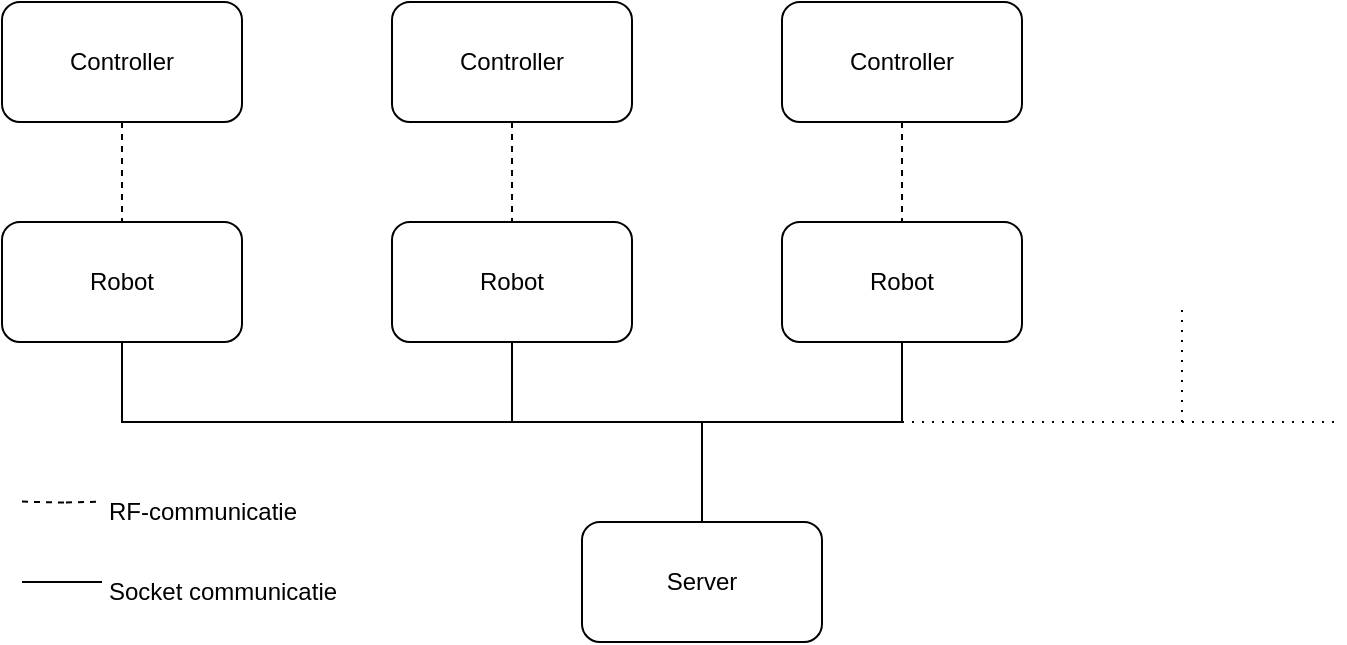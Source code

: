 <mxfile version="20.2.3" type="device"><diagram id="tfPWugC8TDeRj9DQnm0d" name="Page-1"><mxGraphModel dx="816" dy="724" grid="1" gridSize="10" guides="1" tooltips="1" connect="1" arrows="1" fold="1" page="1" pageScale="1" pageWidth="850" pageHeight="1100" math="0" shadow="0"><root><mxCell id="0"/><mxCell id="1" parent="0"/><mxCell id="XtCxdY7G7SQx9IpUzwO9-9" style="edgeStyle=orthogonalEdgeStyle;rounded=0;orthogonalLoop=1;jettySize=auto;html=1;entryX=0.5;entryY=0;entryDx=0;entryDy=0;endArrow=none;endFill=0;" edge="1" parent="1" source="XtCxdY7G7SQx9IpUzwO9-1" target="XtCxdY7G7SQx9IpUzwO9-8"><mxGeometry relative="1" as="geometry"><Array as="points"><mxPoint x="70" y="220"/><mxPoint x="360" y="220"/></Array></mxGeometry></mxCell><mxCell id="XtCxdY7G7SQx9IpUzwO9-1" value="Robot" style="rounded=1;whiteSpace=wrap;html=1;" vertex="1" parent="1"><mxGeometry x="10" y="120" width="120" height="60" as="geometry"/></mxCell><mxCell id="XtCxdY7G7SQx9IpUzwO9-10" style="edgeStyle=orthogonalEdgeStyle;rounded=0;orthogonalLoop=1;jettySize=auto;html=1;entryX=0.5;entryY=0;entryDx=0;entryDy=0;endArrow=none;endFill=0;" edge="1" parent="1" source="XtCxdY7G7SQx9IpUzwO9-2" target="XtCxdY7G7SQx9IpUzwO9-8"><mxGeometry relative="1" as="geometry"><Array as="points"><mxPoint x="265" y="220"/><mxPoint x="360" y="220"/></Array></mxGeometry></mxCell><mxCell id="XtCxdY7G7SQx9IpUzwO9-2" value="Robot" style="rounded=1;whiteSpace=wrap;html=1;" vertex="1" parent="1"><mxGeometry x="205" y="120" width="120" height="60" as="geometry"/></mxCell><mxCell id="XtCxdY7G7SQx9IpUzwO9-11" style="edgeStyle=orthogonalEdgeStyle;rounded=0;orthogonalLoop=1;jettySize=auto;html=1;endArrow=none;endFill=0;" edge="1" parent="1" source="XtCxdY7G7SQx9IpUzwO9-3" target="XtCxdY7G7SQx9IpUzwO9-8"><mxGeometry relative="1" as="geometry"><Array as="points"><mxPoint x="460" y="220"/><mxPoint x="360" y="220"/></Array></mxGeometry></mxCell><mxCell id="XtCxdY7G7SQx9IpUzwO9-3" value="Robot" style="rounded=1;whiteSpace=wrap;html=1;" vertex="1" parent="1"><mxGeometry x="400" y="120" width="120" height="60" as="geometry"/></mxCell><mxCell id="XtCxdY7G7SQx9IpUzwO9-13" style="edgeStyle=orthogonalEdgeStyle;rounded=0;orthogonalLoop=1;jettySize=auto;html=1;entryX=0.5;entryY=0;entryDx=0;entryDy=0;dashed=1;endArrow=none;endFill=0;" edge="1" parent="1" source="XtCxdY7G7SQx9IpUzwO9-5" target="XtCxdY7G7SQx9IpUzwO9-1"><mxGeometry relative="1" as="geometry"/></mxCell><mxCell id="XtCxdY7G7SQx9IpUzwO9-5" value="Controller" style="rounded=1;whiteSpace=wrap;html=1;" vertex="1" parent="1"><mxGeometry x="10" y="10" width="120" height="60" as="geometry"/></mxCell><mxCell id="XtCxdY7G7SQx9IpUzwO9-14" style="edgeStyle=orthogonalEdgeStyle;rounded=0;orthogonalLoop=1;jettySize=auto;html=1;entryX=0.5;entryY=0;entryDx=0;entryDy=0;dashed=1;endArrow=none;endFill=0;" edge="1" parent="1" source="XtCxdY7G7SQx9IpUzwO9-6" target="XtCxdY7G7SQx9IpUzwO9-2"><mxGeometry relative="1" as="geometry"/></mxCell><mxCell id="XtCxdY7G7SQx9IpUzwO9-6" value="Controller" style="rounded=1;whiteSpace=wrap;html=1;" vertex="1" parent="1"><mxGeometry x="205" y="10" width="120" height="60" as="geometry"/></mxCell><mxCell id="XtCxdY7G7SQx9IpUzwO9-15" style="edgeStyle=orthogonalEdgeStyle;rounded=0;orthogonalLoop=1;jettySize=auto;html=1;entryX=0.5;entryY=0;entryDx=0;entryDy=0;dashed=1;endArrow=none;endFill=0;" edge="1" parent="1" source="XtCxdY7G7SQx9IpUzwO9-7" target="XtCxdY7G7SQx9IpUzwO9-3"><mxGeometry relative="1" as="geometry"/></mxCell><mxCell id="XtCxdY7G7SQx9IpUzwO9-7" value="Controller" style="rounded=1;whiteSpace=wrap;html=1;" vertex="1" parent="1"><mxGeometry x="400" y="10" width="120" height="60" as="geometry"/></mxCell><mxCell id="XtCxdY7G7SQx9IpUzwO9-12" style="edgeStyle=orthogonalEdgeStyle;rounded=0;orthogonalLoop=1;jettySize=auto;html=1;endArrow=none;endFill=0;dashed=1;dashPattern=1 4;" edge="1" parent="1" source="XtCxdY7G7SQx9IpUzwO9-8"><mxGeometry relative="1" as="geometry"><mxPoint x="600" y="160" as="targetPoint"/><Array as="points"><mxPoint x="360" y="220"/><mxPoint x="600" y="220"/><mxPoint x="600" y="160"/></Array></mxGeometry></mxCell><mxCell id="XtCxdY7G7SQx9IpUzwO9-16" style="edgeStyle=orthogonalEdgeStyle;rounded=0;orthogonalLoop=1;jettySize=auto;html=1;dashed=1;dashPattern=1 4;endArrow=none;endFill=0;" edge="1" parent="1" source="XtCxdY7G7SQx9IpUzwO9-8"><mxGeometry relative="1" as="geometry"><mxPoint x="680" y="220" as="targetPoint"/><Array as="points"><mxPoint x="360" y="220"/></Array></mxGeometry></mxCell><mxCell id="XtCxdY7G7SQx9IpUzwO9-8" value="Server" style="rounded=1;whiteSpace=wrap;html=1;" vertex="1" parent="1"><mxGeometry x="300" y="270" width="120" height="60" as="geometry"/></mxCell><mxCell id="XtCxdY7G7SQx9IpUzwO9-19" style="edgeStyle=orthogonalEdgeStyle;rounded=0;orthogonalLoop=1;jettySize=auto;html=1;dashed=1;endArrow=none;endFill=0;" edge="1" parent="1"><mxGeometry relative="1" as="geometry"><mxPoint x="20" y="259.81" as="sourcePoint"/><mxPoint x="60" y="259.81" as="targetPoint"/></mxGeometry></mxCell><mxCell id="XtCxdY7G7SQx9IpUzwO9-20" value="" style="endArrow=none;html=1;rounded=0;" edge="1" parent="1"><mxGeometry width="50" height="50" relative="1" as="geometry"><mxPoint x="20" y="300" as="sourcePoint"/><mxPoint x="60" y="300" as="targetPoint"/></mxGeometry></mxCell><mxCell id="XtCxdY7G7SQx9IpUzwO9-21" value="RF-communicatie" style="text;html=1;align=center;verticalAlign=middle;resizable=0;points=[];autosize=1;strokeColor=none;fillColor=none;" vertex="1" parent="1"><mxGeometry x="50" y="250" width="120" height="30" as="geometry"/></mxCell><mxCell id="XtCxdY7G7SQx9IpUzwO9-22" value="Socket communicatie" style="text;html=1;align=center;verticalAlign=middle;resizable=0;points=[];autosize=1;strokeColor=none;fillColor=none;" vertex="1" parent="1"><mxGeometry x="50" y="290" width="140" height="30" as="geometry"/></mxCell></root></mxGraphModel></diagram></mxfile>